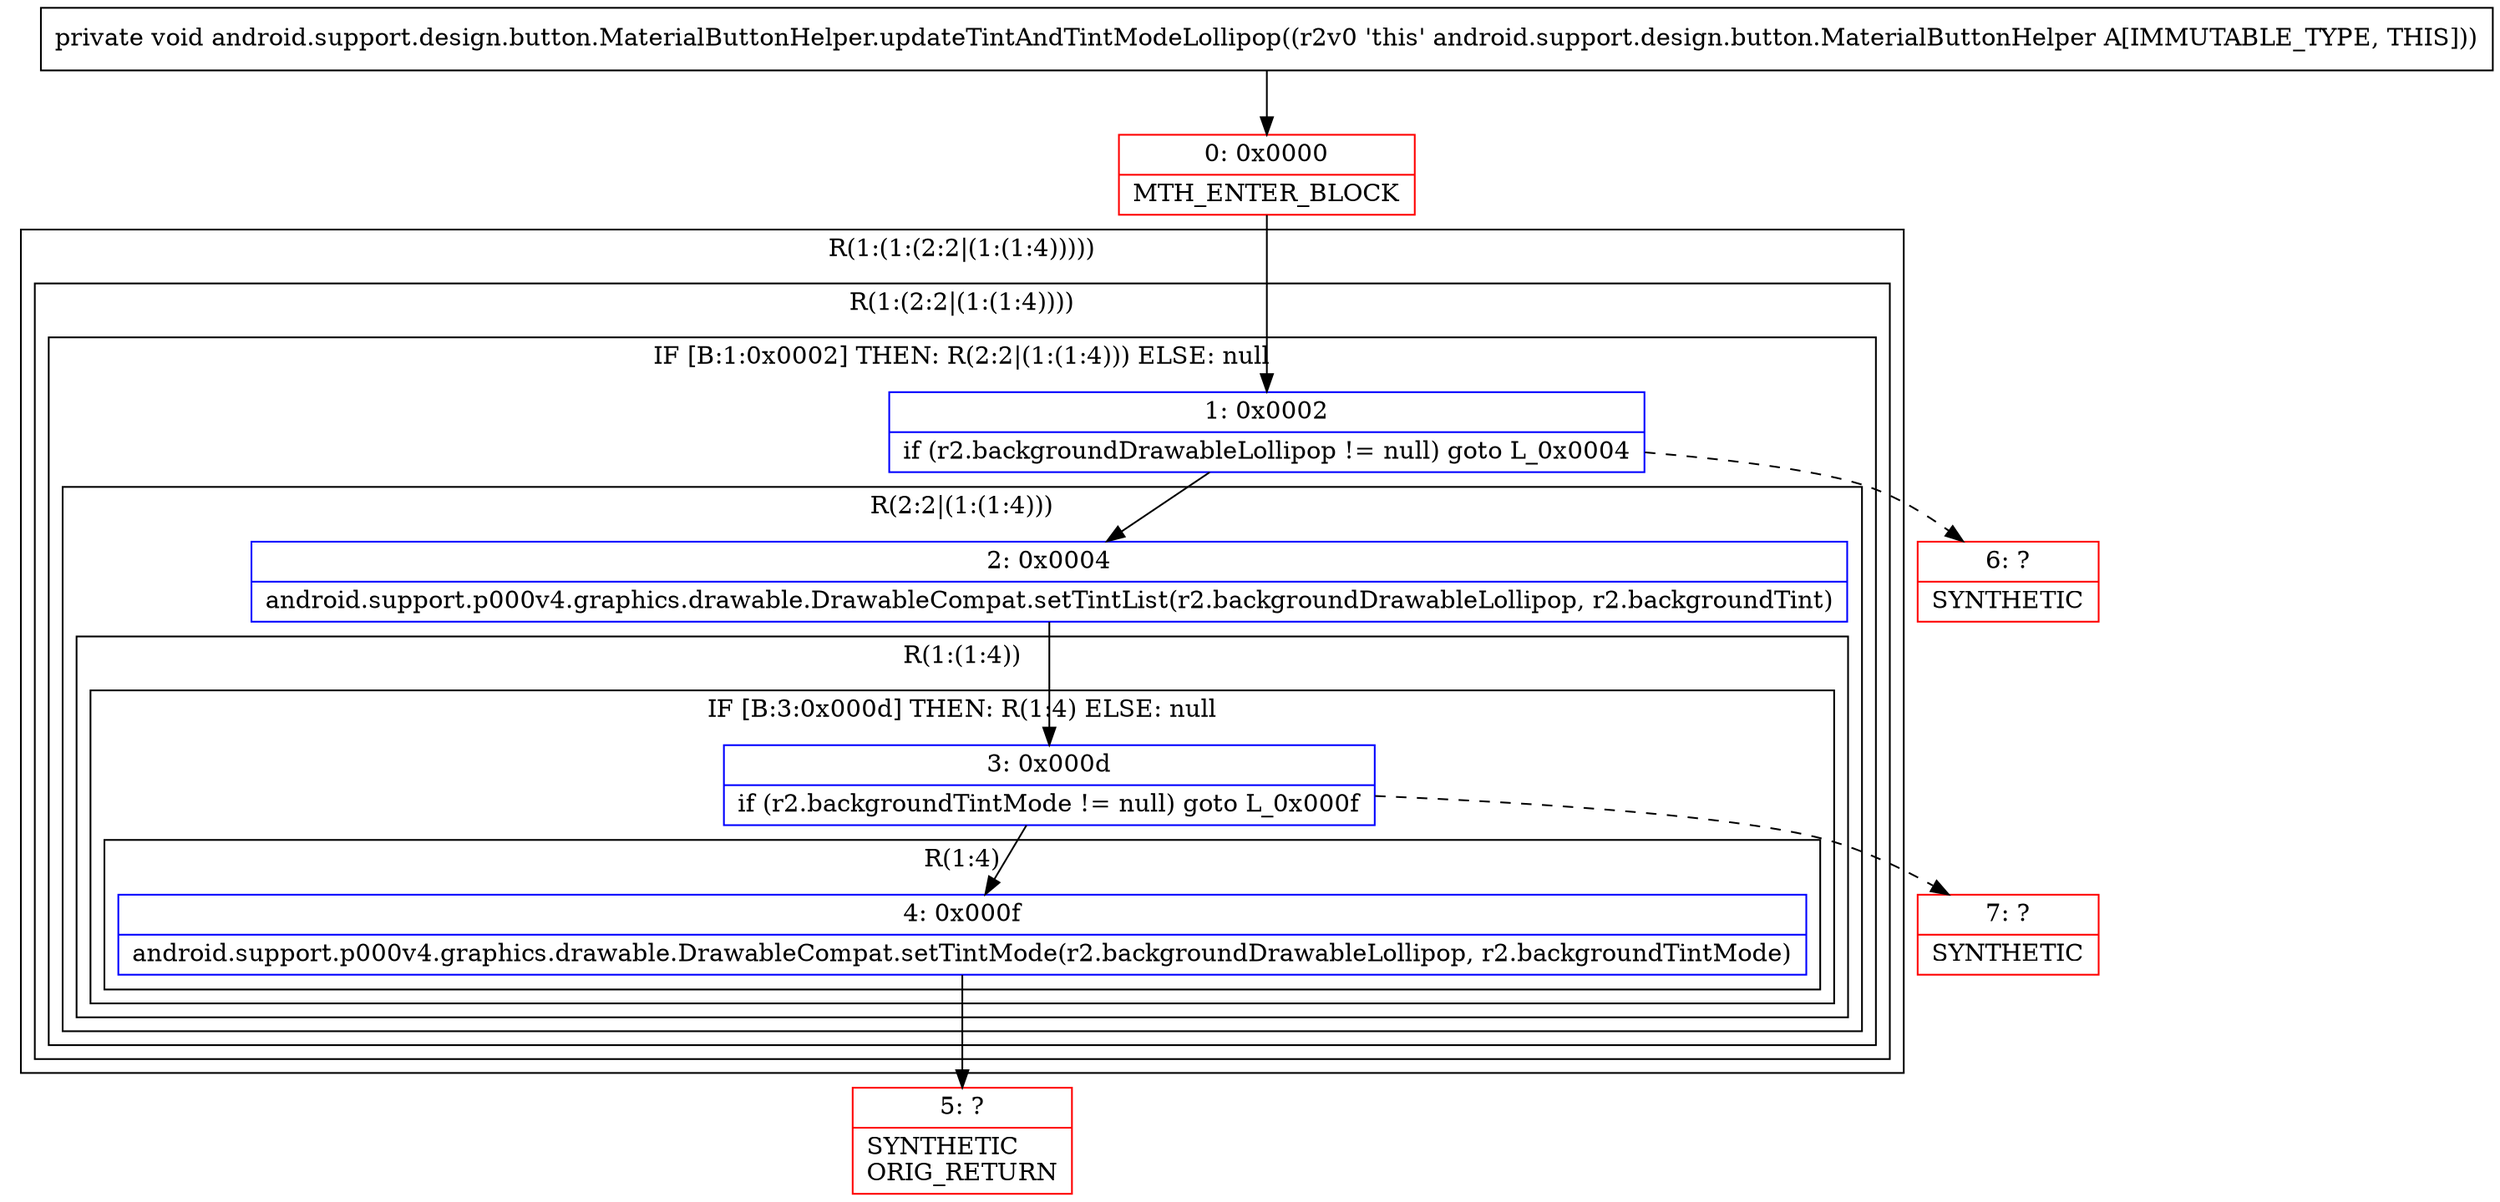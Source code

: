 digraph "CFG forandroid.support.design.button.MaterialButtonHelper.updateTintAndTintModeLollipop()V" {
subgraph cluster_Region_1339514506 {
label = "R(1:(1:(2:2|(1:(1:4)))))";
node [shape=record,color=blue];
subgraph cluster_Region_1505441793 {
label = "R(1:(2:2|(1:(1:4))))";
node [shape=record,color=blue];
subgraph cluster_IfRegion_1254623546 {
label = "IF [B:1:0x0002] THEN: R(2:2|(1:(1:4))) ELSE: null";
node [shape=record,color=blue];
Node_1 [shape=record,label="{1\:\ 0x0002|if (r2.backgroundDrawableLollipop != null) goto L_0x0004\l}"];
subgraph cluster_Region_606428222 {
label = "R(2:2|(1:(1:4)))";
node [shape=record,color=blue];
Node_2 [shape=record,label="{2\:\ 0x0004|android.support.p000v4.graphics.drawable.DrawableCompat.setTintList(r2.backgroundDrawableLollipop, r2.backgroundTint)\l}"];
subgraph cluster_Region_1366521150 {
label = "R(1:(1:4))";
node [shape=record,color=blue];
subgraph cluster_IfRegion_1359492129 {
label = "IF [B:3:0x000d] THEN: R(1:4) ELSE: null";
node [shape=record,color=blue];
Node_3 [shape=record,label="{3\:\ 0x000d|if (r2.backgroundTintMode != null) goto L_0x000f\l}"];
subgraph cluster_Region_1535338211 {
label = "R(1:4)";
node [shape=record,color=blue];
Node_4 [shape=record,label="{4\:\ 0x000f|android.support.p000v4.graphics.drawable.DrawableCompat.setTintMode(r2.backgroundDrawableLollipop, r2.backgroundTintMode)\l}"];
}
}
}
}
}
}
}
Node_0 [shape=record,color=red,label="{0\:\ 0x0000|MTH_ENTER_BLOCK\l}"];
Node_5 [shape=record,color=red,label="{5\:\ ?|SYNTHETIC\lORIG_RETURN\l}"];
Node_6 [shape=record,color=red,label="{6\:\ ?|SYNTHETIC\l}"];
Node_7 [shape=record,color=red,label="{7\:\ ?|SYNTHETIC\l}"];
MethodNode[shape=record,label="{private void android.support.design.button.MaterialButtonHelper.updateTintAndTintModeLollipop((r2v0 'this' android.support.design.button.MaterialButtonHelper A[IMMUTABLE_TYPE, THIS])) }"];
MethodNode -> Node_0;
Node_1 -> Node_2;
Node_1 -> Node_6[style=dashed];
Node_2 -> Node_3;
Node_3 -> Node_4;
Node_3 -> Node_7[style=dashed];
Node_4 -> Node_5;
Node_0 -> Node_1;
}

